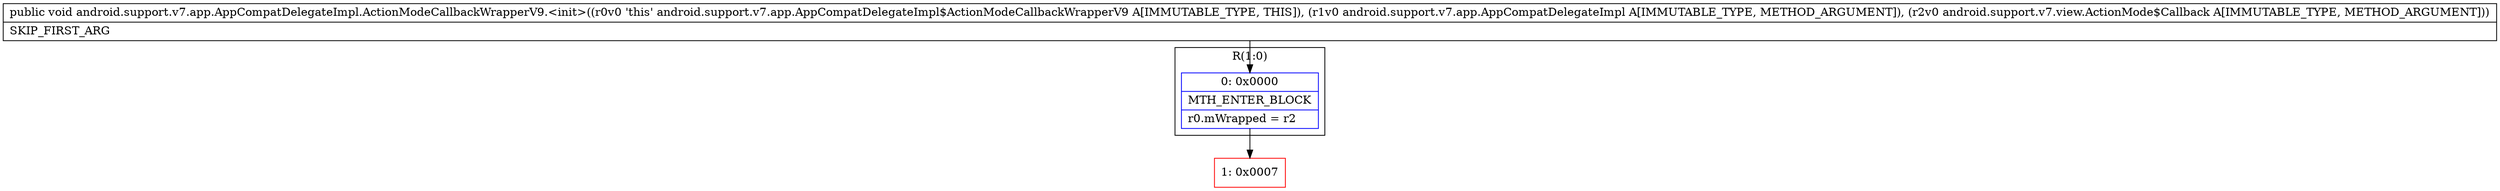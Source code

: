 digraph "CFG forandroid.support.v7.app.AppCompatDelegateImpl.ActionModeCallbackWrapperV9.\<init\>(Landroid\/support\/v7\/app\/AppCompatDelegateImpl;Landroid\/support\/v7\/view\/ActionMode$Callback;)V" {
subgraph cluster_Region_458558542 {
label = "R(1:0)";
node [shape=record,color=blue];
Node_0 [shape=record,label="{0\:\ 0x0000|MTH_ENTER_BLOCK\l|r0.mWrapped = r2\l}"];
}
Node_1 [shape=record,color=red,label="{1\:\ 0x0007}"];
MethodNode[shape=record,label="{public void android.support.v7.app.AppCompatDelegateImpl.ActionModeCallbackWrapperV9.\<init\>((r0v0 'this' android.support.v7.app.AppCompatDelegateImpl$ActionModeCallbackWrapperV9 A[IMMUTABLE_TYPE, THIS]), (r1v0 android.support.v7.app.AppCompatDelegateImpl A[IMMUTABLE_TYPE, METHOD_ARGUMENT]), (r2v0 android.support.v7.view.ActionMode$Callback A[IMMUTABLE_TYPE, METHOD_ARGUMENT]))  | SKIP_FIRST_ARG\l}"];
MethodNode -> Node_0;
Node_0 -> Node_1;
}

